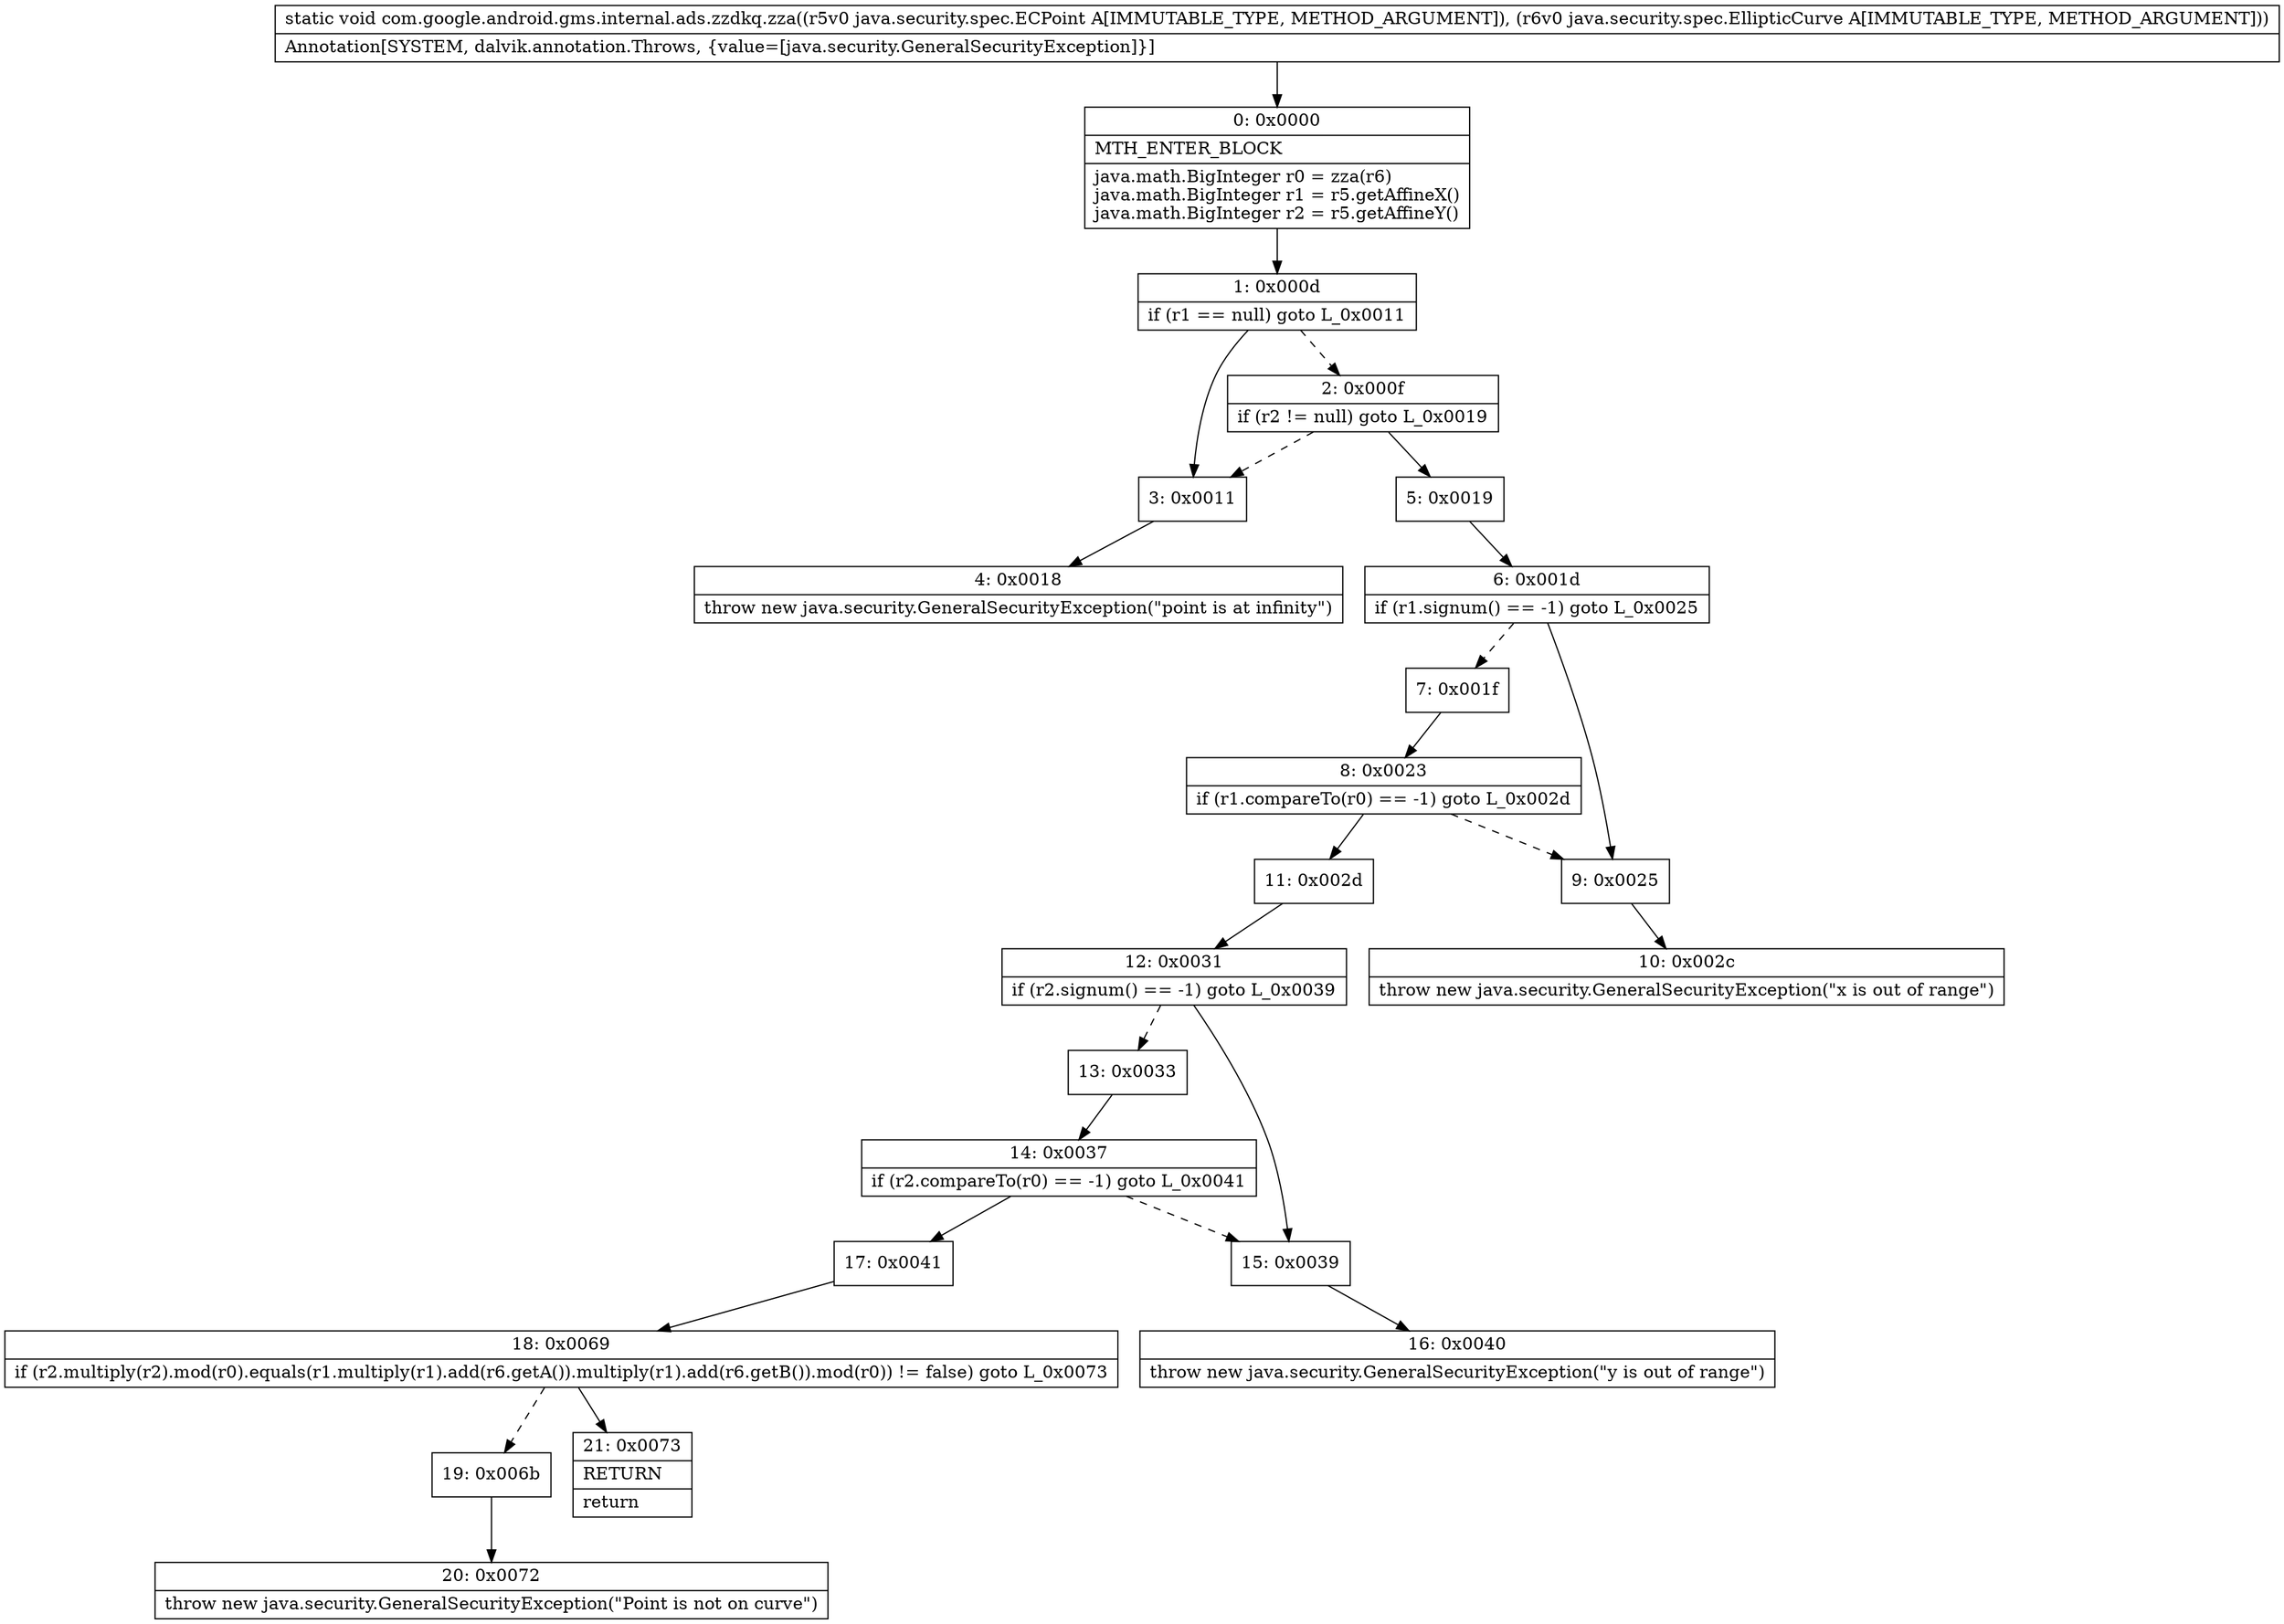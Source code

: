 digraph "CFG forcom.google.android.gms.internal.ads.zzdkq.zza(Ljava\/security\/spec\/ECPoint;Ljava\/security\/spec\/EllipticCurve;)V" {
Node_0 [shape=record,label="{0\:\ 0x0000|MTH_ENTER_BLOCK\l|java.math.BigInteger r0 = zza(r6)\ljava.math.BigInteger r1 = r5.getAffineX()\ljava.math.BigInteger r2 = r5.getAffineY()\l}"];
Node_1 [shape=record,label="{1\:\ 0x000d|if (r1 == null) goto L_0x0011\l}"];
Node_2 [shape=record,label="{2\:\ 0x000f|if (r2 != null) goto L_0x0019\l}"];
Node_3 [shape=record,label="{3\:\ 0x0011}"];
Node_4 [shape=record,label="{4\:\ 0x0018|throw new java.security.GeneralSecurityException(\"point is at infinity\")\l}"];
Node_5 [shape=record,label="{5\:\ 0x0019}"];
Node_6 [shape=record,label="{6\:\ 0x001d|if (r1.signum() == \-1) goto L_0x0025\l}"];
Node_7 [shape=record,label="{7\:\ 0x001f}"];
Node_8 [shape=record,label="{8\:\ 0x0023|if (r1.compareTo(r0) == \-1) goto L_0x002d\l}"];
Node_9 [shape=record,label="{9\:\ 0x0025}"];
Node_10 [shape=record,label="{10\:\ 0x002c|throw new java.security.GeneralSecurityException(\"x is out of range\")\l}"];
Node_11 [shape=record,label="{11\:\ 0x002d}"];
Node_12 [shape=record,label="{12\:\ 0x0031|if (r2.signum() == \-1) goto L_0x0039\l}"];
Node_13 [shape=record,label="{13\:\ 0x0033}"];
Node_14 [shape=record,label="{14\:\ 0x0037|if (r2.compareTo(r0) == \-1) goto L_0x0041\l}"];
Node_15 [shape=record,label="{15\:\ 0x0039}"];
Node_16 [shape=record,label="{16\:\ 0x0040|throw new java.security.GeneralSecurityException(\"y is out of range\")\l}"];
Node_17 [shape=record,label="{17\:\ 0x0041}"];
Node_18 [shape=record,label="{18\:\ 0x0069|if (r2.multiply(r2).mod(r0).equals(r1.multiply(r1).add(r6.getA()).multiply(r1).add(r6.getB()).mod(r0)) != false) goto L_0x0073\l}"];
Node_19 [shape=record,label="{19\:\ 0x006b}"];
Node_20 [shape=record,label="{20\:\ 0x0072|throw new java.security.GeneralSecurityException(\"Point is not on curve\")\l}"];
Node_21 [shape=record,label="{21\:\ 0x0073|RETURN\l|return\l}"];
MethodNode[shape=record,label="{static void com.google.android.gms.internal.ads.zzdkq.zza((r5v0 java.security.spec.ECPoint A[IMMUTABLE_TYPE, METHOD_ARGUMENT]), (r6v0 java.security.spec.EllipticCurve A[IMMUTABLE_TYPE, METHOD_ARGUMENT]))  | Annotation[SYSTEM, dalvik.annotation.Throws, \{value=[java.security.GeneralSecurityException]\}]\l}"];
MethodNode -> Node_0;
Node_0 -> Node_1;
Node_1 -> Node_2[style=dashed];
Node_1 -> Node_3;
Node_2 -> Node_3[style=dashed];
Node_2 -> Node_5;
Node_3 -> Node_4;
Node_5 -> Node_6;
Node_6 -> Node_7[style=dashed];
Node_6 -> Node_9;
Node_7 -> Node_8;
Node_8 -> Node_9[style=dashed];
Node_8 -> Node_11;
Node_9 -> Node_10;
Node_11 -> Node_12;
Node_12 -> Node_13[style=dashed];
Node_12 -> Node_15;
Node_13 -> Node_14;
Node_14 -> Node_15[style=dashed];
Node_14 -> Node_17;
Node_15 -> Node_16;
Node_17 -> Node_18;
Node_18 -> Node_19[style=dashed];
Node_18 -> Node_21;
Node_19 -> Node_20;
}

